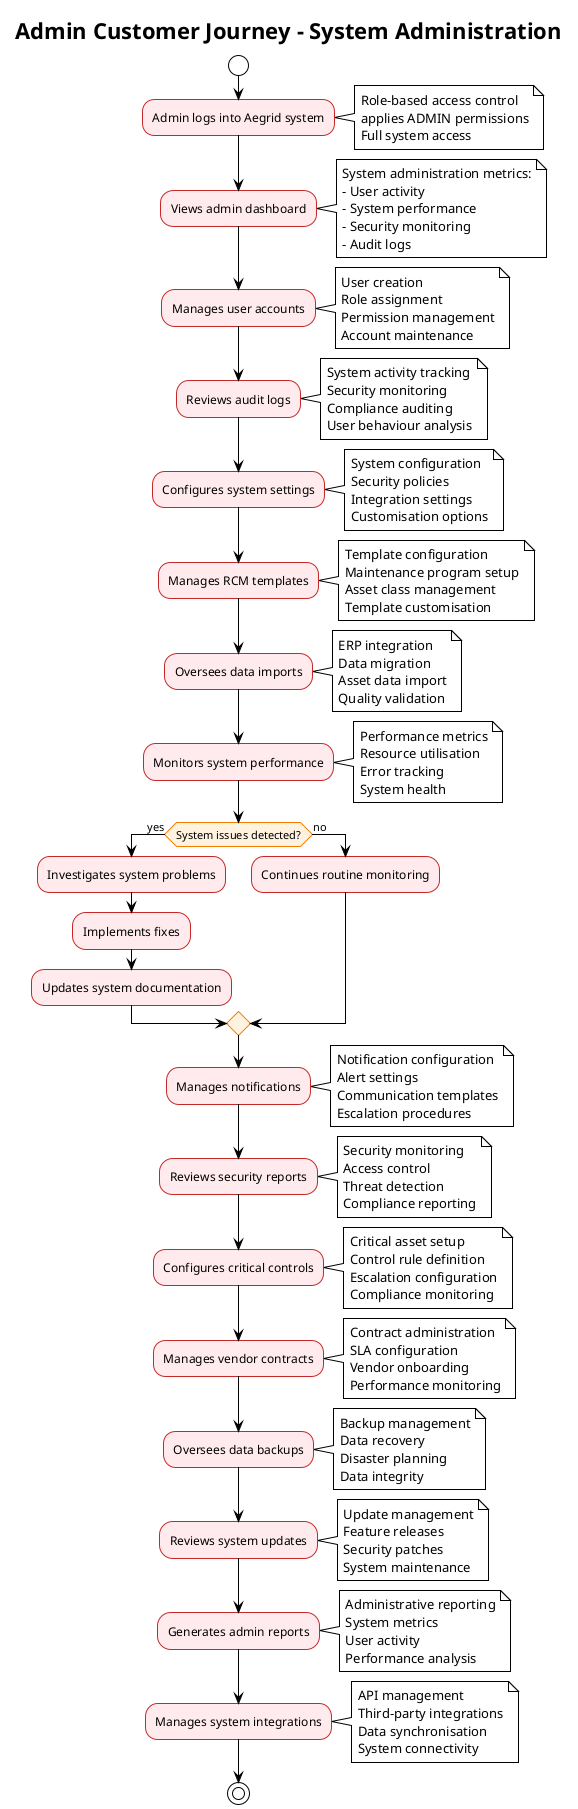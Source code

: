 @startuml Admin Customer Journey
!theme plain
skinparam backgroundColor #FFFFFF
skinparam activity {
  BackgroundColor #FFEBEE
  BorderColor #C62828
  FontColor #000000
}
skinparam activityDiamond {
  BackgroundColor #FFF3E0
  BorderColor #F57C00
  FontColor #000000
}

title Admin Customer Journey - System Administration

start

:Admin logs into Aegrid system;
note right: Role-based access control\napplies ADMIN permissions\nFull system access

:Views admin dashboard;
note right: System administration metrics:\n- User activity\n- System performance\n- Security monitoring\n- Audit logs

:Manages user accounts;
note right: User creation\nRole assignment\nPermission management\nAccount maintenance

:Reviews audit logs;
note right: System activity tracking\nSecurity monitoring\nCompliance auditing\nUser behaviour analysis

:Configures system settings;
note right: System configuration\nSecurity policies\nIntegration settings\nCustomisation options

:Manages RCM templates;
note right: Template configuration\nMaintenance program setup\nAsset class management\nTemplate customisation

:Oversees data imports;
note right: ERP integration\nData migration\nAsset data import\nQuality validation

:Monitors system performance;
note right: Performance metrics\nResource utilisation\nError tracking\nSystem health

if (System issues detected?) then (yes)
  :Investigates system problems;
  :Implements fixes;
  :Updates system documentation;
else (no)
  :Continues routine monitoring;
endif

:Manages notifications;
note right: Notification configuration\nAlert settings\nCommunication templates\nEscalation procedures

:Reviews security reports;
note right: Security monitoring\nAccess control\nThreat detection\nCompliance reporting

:Configures critical controls;
note right: Critical asset setup\nControl rule definition\nEscalation configuration\nCompliance monitoring

:Manages vendor contracts;
note right: Contract administration\nSLA configuration\nVendor onboarding\nPerformance monitoring

:Oversees data backups;
note right: Backup management\nData recovery\nDisaster planning\nData integrity

:Reviews system updates;
note right: Update management\nFeature releases\nSecurity patches\nSystem maintenance

:Generates admin reports;
note right: Administrative reporting\nSystem metrics\nUser activity\nPerformance analysis

:Manages system integrations;
note right: API management\nThird-party integrations\nData synchronisation\nSystem connectivity

stop

@enduml
